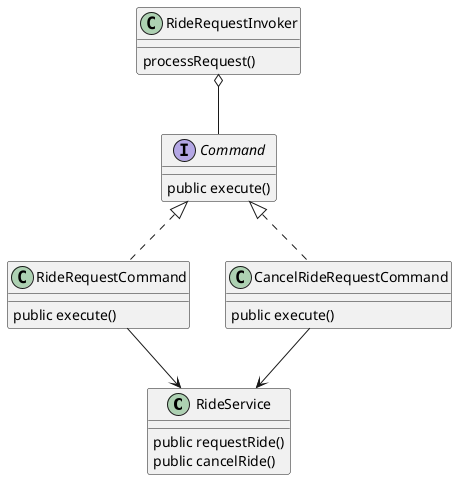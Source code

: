 @startuml UberRides

class RideService {
    public requestRide()
    public cancelRide()
}

interface Command {
    public execute()
}

class RideRequestCommand {
    public execute()
}

class CancelRideRequestCommand {
    public execute()
}

class RideRequestInvoker {
    processRequest()
}

Command <|.. RideRequestCommand
Command <|.. CancelRideRequestCommand

' RideRequestInvoker --> Command
RideRequestInvoker o-- Command

RideRequestCommand --> RideService 
CancelRideRequestCommand --> RideService 
 

@enduml